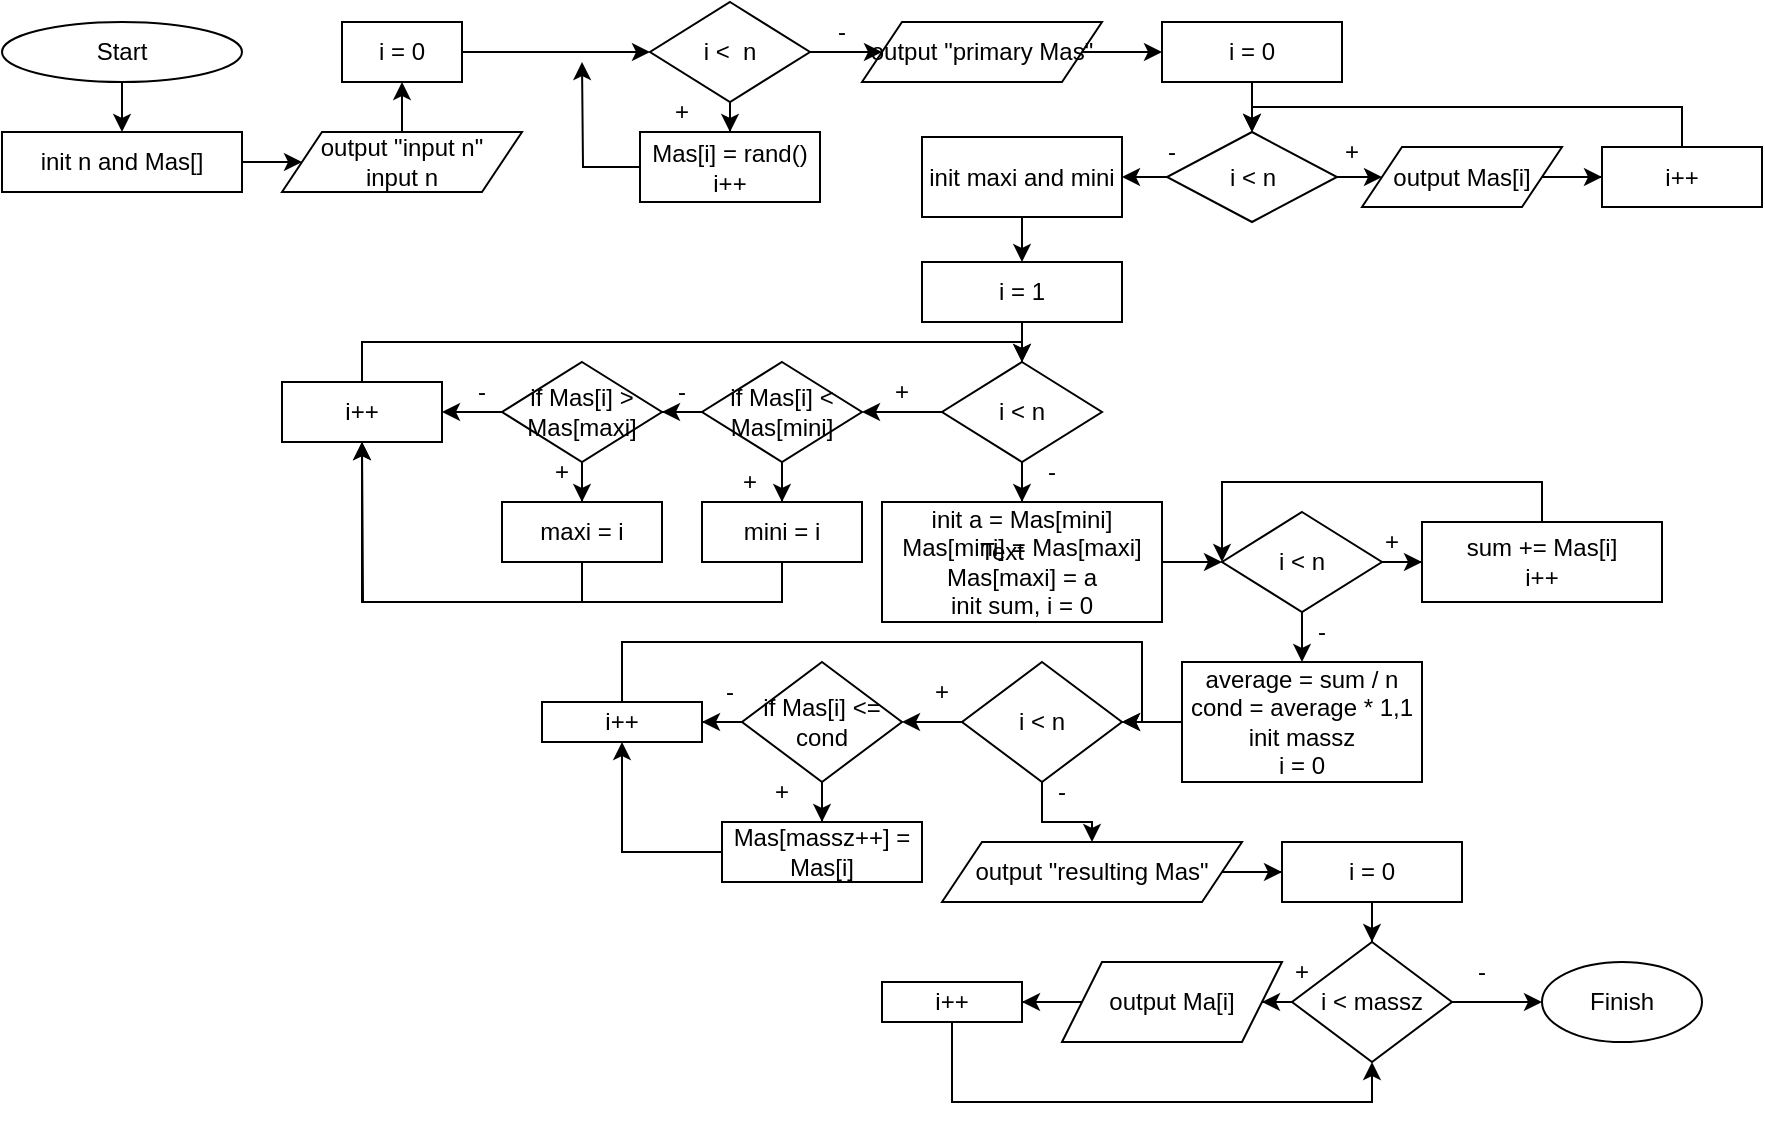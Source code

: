 <mxfile version="24.7.17">
  <diagram id="C5RBs43oDa-KdzZeNtuy" name="Page-1">
    <mxGraphModel dx="1008" dy="592" grid="1" gridSize="10" guides="1" tooltips="1" connect="1" arrows="1" fold="1" page="1" pageScale="1" pageWidth="827" pageHeight="1169" math="0" shadow="0">
      <root>
        <mxCell id="WIyWlLk6GJQsqaUBKTNV-0" />
        <mxCell id="WIyWlLk6GJQsqaUBKTNV-1" parent="WIyWlLk6GJQsqaUBKTNV-0" />
        <mxCell id="bXmoCgsXG05vqkLezJaW-2" value="" style="edgeStyle=orthogonalEdgeStyle;rounded=0;orthogonalLoop=1;jettySize=auto;html=1;" edge="1" parent="WIyWlLk6GJQsqaUBKTNV-1" source="bXmoCgsXG05vqkLezJaW-0" target="bXmoCgsXG05vqkLezJaW-1">
          <mxGeometry relative="1" as="geometry" />
        </mxCell>
        <mxCell id="bXmoCgsXG05vqkLezJaW-0" value="Start" style="ellipse;whiteSpace=wrap;html=1;" vertex="1" parent="WIyWlLk6GJQsqaUBKTNV-1">
          <mxGeometry x="10" y="10" width="120" height="30" as="geometry" />
        </mxCell>
        <mxCell id="bXmoCgsXG05vqkLezJaW-4" value="" style="edgeStyle=orthogonalEdgeStyle;rounded=0;orthogonalLoop=1;jettySize=auto;html=1;" edge="1" parent="WIyWlLk6GJQsqaUBKTNV-1" source="bXmoCgsXG05vqkLezJaW-1" target="bXmoCgsXG05vqkLezJaW-3">
          <mxGeometry relative="1" as="geometry" />
        </mxCell>
        <mxCell id="bXmoCgsXG05vqkLezJaW-1" value="init n and Mas[]" style="whiteSpace=wrap;html=1;" vertex="1" parent="WIyWlLk6GJQsqaUBKTNV-1">
          <mxGeometry x="10" y="65" width="120" height="30" as="geometry" />
        </mxCell>
        <mxCell id="bXmoCgsXG05vqkLezJaW-6" value="" style="edgeStyle=orthogonalEdgeStyle;rounded=0;orthogonalLoop=1;jettySize=auto;html=1;" edge="1" parent="WIyWlLk6GJQsqaUBKTNV-1" source="bXmoCgsXG05vqkLezJaW-3" target="bXmoCgsXG05vqkLezJaW-5">
          <mxGeometry relative="1" as="geometry" />
        </mxCell>
        <mxCell id="bXmoCgsXG05vqkLezJaW-3" value="output &quot;input n&lt;span style=&quot;background-color: initial;&quot;&gt;&quot;&lt;/span&gt;&lt;div&gt;&lt;span style=&quot;background-color: initial;&quot;&gt;input n&lt;/span&gt;&lt;/div&gt;" style="shape=parallelogram;perimeter=parallelogramPerimeter;whiteSpace=wrap;html=1;fixedSize=1;" vertex="1" parent="WIyWlLk6GJQsqaUBKTNV-1">
          <mxGeometry x="150" y="65" width="120" height="30" as="geometry" />
        </mxCell>
        <mxCell id="bXmoCgsXG05vqkLezJaW-10" value="" style="edgeStyle=orthogonalEdgeStyle;rounded=0;orthogonalLoop=1;jettySize=auto;html=1;" edge="1" parent="WIyWlLk6GJQsqaUBKTNV-1" source="bXmoCgsXG05vqkLezJaW-5" target="bXmoCgsXG05vqkLezJaW-9">
          <mxGeometry relative="1" as="geometry" />
        </mxCell>
        <mxCell id="bXmoCgsXG05vqkLezJaW-5" value="i = 0" style="whiteSpace=wrap;html=1;" vertex="1" parent="WIyWlLk6GJQsqaUBKTNV-1">
          <mxGeometry x="180" y="10" width="60" height="30" as="geometry" />
        </mxCell>
        <mxCell id="bXmoCgsXG05vqkLezJaW-12" value="" style="edgeStyle=orthogonalEdgeStyle;rounded=0;orthogonalLoop=1;jettySize=auto;html=1;" edge="1" parent="WIyWlLk6GJQsqaUBKTNV-1" source="bXmoCgsXG05vqkLezJaW-9" target="bXmoCgsXG05vqkLezJaW-11">
          <mxGeometry relative="1" as="geometry" />
        </mxCell>
        <mxCell id="bXmoCgsXG05vqkLezJaW-19" value="" style="edgeStyle=orthogonalEdgeStyle;rounded=0;orthogonalLoop=1;jettySize=auto;html=1;" edge="1" parent="WIyWlLk6GJQsqaUBKTNV-1" source="bXmoCgsXG05vqkLezJaW-9" target="bXmoCgsXG05vqkLezJaW-18">
          <mxGeometry relative="1" as="geometry" />
        </mxCell>
        <mxCell id="bXmoCgsXG05vqkLezJaW-9" value="i &amp;lt;&amp;nbsp; n" style="rhombus;whiteSpace=wrap;html=1;" vertex="1" parent="WIyWlLk6GJQsqaUBKTNV-1">
          <mxGeometry x="334" width="80" height="50" as="geometry" />
        </mxCell>
        <mxCell id="bXmoCgsXG05vqkLezJaW-15" style="edgeStyle=orthogonalEdgeStyle;rounded=0;orthogonalLoop=1;jettySize=auto;html=1;exitX=0;exitY=0.5;exitDx=0;exitDy=0;" edge="1" parent="WIyWlLk6GJQsqaUBKTNV-1" source="bXmoCgsXG05vqkLezJaW-11">
          <mxGeometry relative="1" as="geometry">
            <mxPoint x="300" y="30" as="targetPoint" />
          </mxGeometry>
        </mxCell>
        <mxCell id="bXmoCgsXG05vqkLezJaW-11" value="Mas[i] = rand()&lt;div&gt;i++&lt;/div&gt;" style="whiteSpace=wrap;html=1;" vertex="1" parent="WIyWlLk6GJQsqaUBKTNV-1">
          <mxGeometry x="329" y="65" width="90" height="35" as="geometry" />
        </mxCell>
        <mxCell id="bXmoCgsXG05vqkLezJaW-21" value="" style="edgeStyle=orthogonalEdgeStyle;rounded=0;orthogonalLoop=1;jettySize=auto;html=1;" edge="1" parent="WIyWlLk6GJQsqaUBKTNV-1" source="bXmoCgsXG05vqkLezJaW-18" target="bXmoCgsXG05vqkLezJaW-20">
          <mxGeometry relative="1" as="geometry" />
        </mxCell>
        <mxCell id="bXmoCgsXG05vqkLezJaW-18" value="output &quot;primary Mas&quot;" style="shape=parallelogram;perimeter=parallelogramPerimeter;whiteSpace=wrap;html=1;fixedSize=1;" vertex="1" parent="WIyWlLk6GJQsqaUBKTNV-1">
          <mxGeometry x="440" y="10" width="120" height="30" as="geometry" />
        </mxCell>
        <mxCell id="bXmoCgsXG05vqkLezJaW-23" value="" style="edgeStyle=orthogonalEdgeStyle;rounded=0;orthogonalLoop=1;jettySize=auto;html=1;" edge="1" parent="WIyWlLk6GJQsqaUBKTNV-1" source="bXmoCgsXG05vqkLezJaW-20" target="bXmoCgsXG05vqkLezJaW-22">
          <mxGeometry relative="1" as="geometry" />
        </mxCell>
        <mxCell id="bXmoCgsXG05vqkLezJaW-20" value="i = 0" style="whiteSpace=wrap;html=1;" vertex="1" parent="WIyWlLk6GJQsqaUBKTNV-1">
          <mxGeometry x="590" y="10" width="90" height="30" as="geometry" />
        </mxCell>
        <mxCell id="bXmoCgsXG05vqkLezJaW-25" value="" style="edgeStyle=orthogonalEdgeStyle;rounded=0;orthogonalLoop=1;jettySize=auto;html=1;" edge="1" parent="WIyWlLk6GJQsqaUBKTNV-1" source="bXmoCgsXG05vqkLezJaW-22" target="bXmoCgsXG05vqkLezJaW-24">
          <mxGeometry relative="1" as="geometry" />
        </mxCell>
        <mxCell id="bXmoCgsXG05vqkLezJaW-30" value="" style="edgeStyle=orthogonalEdgeStyle;rounded=0;orthogonalLoop=1;jettySize=auto;html=1;" edge="1" parent="WIyWlLk6GJQsqaUBKTNV-1" source="bXmoCgsXG05vqkLezJaW-22" target="bXmoCgsXG05vqkLezJaW-29">
          <mxGeometry relative="1" as="geometry" />
        </mxCell>
        <mxCell id="bXmoCgsXG05vqkLezJaW-22" value="i &amp;lt; n" style="rhombus;whiteSpace=wrap;html=1;" vertex="1" parent="WIyWlLk6GJQsqaUBKTNV-1">
          <mxGeometry x="592.5" y="65" width="85" height="45" as="geometry" />
        </mxCell>
        <mxCell id="bXmoCgsXG05vqkLezJaW-27" value="" style="edgeStyle=orthogonalEdgeStyle;rounded=0;orthogonalLoop=1;jettySize=auto;html=1;" edge="1" parent="WIyWlLk6GJQsqaUBKTNV-1" source="bXmoCgsXG05vqkLezJaW-24" target="bXmoCgsXG05vqkLezJaW-26">
          <mxGeometry relative="1" as="geometry" />
        </mxCell>
        <mxCell id="bXmoCgsXG05vqkLezJaW-24" value="output Mas[i]" style="shape=parallelogram;perimeter=parallelogramPerimeter;whiteSpace=wrap;html=1;fixedSize=1;" vertex="1" parent="WIyWlLk6GJQsqaUBKTNV-1">
          <mxGeometry x="690" y="72.5" width="100" height="30" as="geometry" />
        </mxCell>
        <mxCell id="bXmoCgsXG05vqkLezJaW-28" style="edgeStyle=orthogonalEdgeStyle;rounded=0;orthogonalLoop=1;jettySize=auto;html=1;exitX=0.5;exitY=0;exitDx=0;exitDy=0;entryX=0.5;entryY=0;entryDx=0;entryDy=0;" edge="1" parent="WIyWlLk6GJQsqaUBKTNV-1" source="bXmoCgsXG05vqkLezJaW-26" target="bXmoCgsXG05vqkLezJaW-22">
          <mxGeometry relative="1" as="geometry" />
        </mxCell>
        <mxCell id="bXmoCgsXG05vqkLezJaW-26" value="i++" style="whiteSpace=wrap;html=1;" vertex="1" parent="WIyWlLk6GJQsqaUBKTNV-1">
          <mxGeometry x="810" y="72.5" width="80" height="30" as="geometry" />
        </mxCell>
        <mxCell id="bXmoCgsXG05vqkLezJaW-32" value="" style="edgeStyle=orthogonalEdgeStyle;rounded=0;orthogonalLoop=1;jettySize=auto;html=1;" edge="1" parent="WIyWlLk6GJQsqaUBKTNV-1" source="bXmoCgsXG05vqkLezJaW-29" target="bXmoCgsXG05vqkLezJaW-31">
          <mxGeometry relative="1" as="geometry" />
        </mxCell>
        <mxCell id="bXmoCgsXG05vqkLezJaW-29" value="init maxi and mini" style="whiteSpace=wrap;html=1;" vertex="1" parent="WIyWlLk6GJQsqaUBKTNV-1">
          <mxGeometry x="470" y="67.5" width="100" height="40" as="geometry" />
        </mxCell>
        <mxCell id="bXmoCgsXG05vqkLezJaW-34" value="" style="edgeStyle=orthogonalEdgeStyle;rounded=0;orthogonalLoop=1;jettySize=auto;html=1;" edge="1" parent="WIyWlLk6GJQsqaUBKTNV-1" source="bXmoCgsXG05vqkLezJaW-31" target="bXmoCgsXG05vqkLezJaW-33">
          <mxGeometry relative="1" as="geometry" />
        </mxCell>
        <mxCell id="bXmoCgsXG05vqkLezJaW-31" value="i = 1" style="whiteSpace=wrap;html=1;" vertex="1" parent="WIyWlLk6GJQsqaUBKTNV-1">
          <mxGeometry x="470" y="130" width="100" height="30" as="geometry" />
        </mxCell>
        <mxCell id="bXmoCgsXG05vqkLezJaW-36" value="" style="edgeStyle=orthogonalEdgeStyle;rounded=0;orthogonalLoop=1;jettySize=auto;html=1;" edge="1" parent="WIyWlLk6GJQsqaUBKTNV-1" source="bXmoCgsXG05vqkLezJaW-33" target="bXmoCgsXG05vqkLezJaW-35">
          <mxGeometry relative="1" as="geometry" />
        </mxCell>
        <mxCell id="bXmoCgsXG05vqkLezJaW-49" value="" style="edgeStyle=orthogonalEdgeStyle;rounded=0;orthogonalLoop=1;jettySize=auto;html=1;" edge="1" parent="WIyWlLk6GJQsqaUBKTNV-1" source="bXmoCgsXG05vqkLezJaW-33" target="bXmoCgsXG05vqkLezJaW-48">
          <mxGeometry relative="1" as="geometry" />
        </mxCell>
        <mxCell id="bXmoCgsXG05vqkLezJaW-33" value="i &amp;lt; n" style="rhombus;whiteSpace=wrap;html=1;" vertex="1" parent="WIyWlLk6GJQsqaUBKTNV-1">
          <mxGeometry x="480" y="180" width="80" height="50" as="geometry" />
        </mxCell>
        <mxCell id="bXmoCgsXG05vqkLezJaW-38" value="" style="edgeStyle=orthogonalEdgeStyle;rounded=0;orthogonalLoop=1;jettySize=auto;html=1;" edge="1" parent="WIyWlLk6GJQsqaUBKTNV-1" source="bXmoCgsXG05vqkLezJaW-35" target="bXmoCgsXG05vqkLezJaW-37">
          <mxGeometry relative="1" as="geometry" />
        </mxCell>
        <mxCell id="bXmoCgsXG05vqkLezJaW-42" value="" style="edgeStyle=orthogonalEdgeStyle;rounded=0;orthogonalLoop=1;jettySize=auto;html=1;" edge="1" parent="WIyWlLk6GJQsqaUBKTNV-1" source="bXmoCgsXG05vqkLezJaW-35" target="bXmoCgsXG05vqkLezJaW-41">
          <mxGeometry relative="1" as="geometry" />
        </mxCell>
        <mxCell id="bXmoCgsXG05vqkLezJaW-35" value="if Mas[i] &amp;lt; Mas[mini]" style="rhombus;whiteSpace=wrap;html=1;" vertex="1" parent="WIyWlLk6GJQsqaUBKTNV-1">
          <mxGeometry x="360" y="180" width="80" height="50" as="geometry" />
        </mxCell>
        <mxCell id="bXmoCgsXG05vqkLezJaW-40" value="" style="edgeStyle=orthogonalEdgeStyle;rounded=0;orthogonalLoop=1;jettySize=auto;html=1;" edge="1" parent="WIyWlLk6GJQsqaUBKTNV-1" source="bXmoCgsXG05vqkLezJaW-37" target="bXmoCgsXG05vqkLezJaW-39">
          <mxGeometry relative="1" as="geometry" />
        </mxCell>
        <mxCell id="bXmoCgsXG05vqkLezJaW-44" value="" style="edgeStyle=orthogonalEdgeStyle;rounded=0;orthogonalLoop=1;jettySize=auto;html=1;" edge="1" parent="WIyWlLk6GJQsqaUBKTNV-1" source="bXmoCgsXG05vqkLezJaW-37" target="bXmoCgsXG05vqkLezJaW-43">
          <mxGeometry relative="1" as="geometry" />
        </mxCell>
        <mxCell id="bXmoCgsXG05vqkLezJaW-37" value="if Mas[i] &amp;gt; Mas[maxi]" style="rhombus;whiteSpace=wrap;html=1;" vertex="1" parent="WIyWlLk6GJQsqaUBKTNV-1">
          <mxGeometry x="260" y="180" width="80" height="50" as="geometry" />
        </mxCell>
        <mxCell id="bXmoCgsXG05vqkLezJaW-47" style="edgeStyle=orthogonalEdgeStyle;rounded=0;orthogonalLoop=1;jettySize=auto;html=1;exitX=0.5;exitY=0;exitDx=0;exitDy=0;entryX=0.5;entryY=0;entryDx=0;entryDy=0;" edge="1" parent="WIyWlLk6GJQsqaUBKTNV-1" source="bXmoCgsXG05vqkLezJaW-39" target="bXmoCgsXG05vqkLezJaW-33">
          <mxGeometry relative="1" as="geometry">
            <Array as="points">
              <mxPoint x="190" y="170" />
              <mxPoint x="520" y="170" />
            </Array>
          </mxGeometry>
        </mxCell>
        <mxCell id="bXmoCgsXG05vqkLezJaW-39" value="i++" style="whiteSpace=wrap;html=1;" vertex="1" parent="WIyWlLk6GJQsqaUBKTNV-1">
          <mxGeometry x="150" y="190" width="80" height="30" as="geometry" />
        </mxCell>
        <mxCell id="bXmoCgsXG05vqkLezJaW-45" style="edgeStyle=orthogonalEdgeStyle;rounded=0;orthogonalLoop=1;jettySize=auto;html=1;exitX=0.5;exitY=1;exitDx=0;exitDy=0;entryX=0.5;entryY=1;entryDx=0;entryDy=0;" edge="1" parent="WIyWlLk6GJQsqaUBKTNV-1" source="bXmoCgsXG05vqkLezJaW-41" target="bXmoCgsXG05vqkLezJaW-39">
          <mxGeometry relative="1" as="geometry" />
        </mxCell>
        <mxCell id="bXmoCgsXG05vqkLezJaW-41" value="mini = i" style="whiteSpace=wrap;html=1;" vertex="1" parent="WIyWlLk6GJQsqaUBKTNV-1">
          <mxGeometry x="360" y="250" width="80" height="30" as="geometry" />
        </mxCell>
        <mxCell id="bXmoCgsXG05vqkLezJaW-46" style="edgeStyle=orthogonalEdgeStyle;rounded=0;orthogonalLoop=1;jettySize=auto;html=1;exitX=0.5;exitY=1;exitDx=0;exitDy=0;" edge="1" parent="WIyWlLk6GJQsqaUBKTNV-1" source="bXmoCgsXG05vqkLezJaW-43">
          <mxGeometry relative="1" as="geometry">
            <mxPoint x="190" y="220" as="targetPoint" />
          </mxGeometry>
        </mxCell>
        <mxCell id="bXmoCgsXG05vqkLezJaW-43" value="maxi = i" style="whiteSpace=wrap;html=1;" vertex="1" parent="WIyWlLk6GJQsqaUBKTNV-1">
          <mxGeometry x="260" y="250" width="80" height="30" as="geometry" />
        </mxCell>
        <mxCell id="bXmoCgsXG05vqkLezJaW-51" value="" style="edgeStyle=orthogonalEdgeStyle;rounded=0;orthogonalLoop=1;jettySize=auto;html=1;" edge="1" parent="WIyWlLk6GJQsqaUBKTNV-1" source="bXmoCgsXG05vqkLezJaW-48" target="bXmoCgsXG05vqkLezJaW-50">
          <mxGeometry relative="1" as="geometry" />
        </mxCell>
        <mxCell id="bXmoCgsXG05vqkLezJaW-48" value="init a = Mas[mini]&lt;div&gt;Mas[mini] = Mas[maxi]&lt;/div&gt;&lt;div&gt;Mas[maxi] = a&lt;/div&gt;&lt;div&gt;init sum, i = 0&lt;/div&gt;" style="whiteSpace=wrap;html=1;" vertex="1" parent="WIyWlLk6GJQsqaUBKTNV-1">
          <mxGeometry x="450" y="250" width="140" height="60" as="geometry" />
        </mxCell>
        <mxCell id="bXmoCgsXG05vqkLezJaW-53" value="" style="edgeStyle=orthogonalEdgeStyle;rounded=0;orthogonalLoop=1;jettySize=auto;html=1;" edge="1" parent="WIyWlLk6GJQsqaUBKTNV-1" source="bXmoCgsXG05vqkLezJaW-50" target="bXmoCgsXG05vqkLezJaW-52">
          <mxGeometry relative="1" as="geometry" />
        </mxCell>
        <mxCell id="bXmoCgsXG05vqkLezJaW-56" value="" style="edgeStyle=orthogonalEdgeStyle;rounded=0;orthogonalLoop=1;jettySize=auto;html=1;" edge="1" parent="WIyWlLk6GJQsqaUBKTNV-1" source="bXmoCgsXG05vqkLezJaW-50" target="bXmoCgsXG05vqkLezJaW-55">
          <mxGeometry relative="1" as="geometry" />
        </mxCell>
        <mxCell id="bXmoCgsXG05vqkLezJaW-50" value="i &amp;lt; n" style="rhombus;whiteSpace=wrap;html=1;" vertex="1" parent="WIyWlLk6GJQsqaUBKTNV-1">
          <mxGeometry x="620" y="255" width="80" height="50" as="geometry" />
        </mxCell>
        <mxCell id="bXmoCgsXG05vqkLezJaW-54" style="edgeStyle=orthogonalEdgeStyle;rounded=0;orthogonalLoop=1;jettySize=auto;html=1;exitX=0.5;exitY=0;exitDx=0;exitDy=0;entryX=0;entryY=0.5;entryDx=0;entryDy=0;" edge="1" parent="WIyWlLk6GJQsqaUBKTNV-1" source="bXmoCgsXG05vqkLezJaW-52" target="bXmoCgsXG05vqkLezJaW-50">
          <mxGeometry relative="1" as="geometry">
            <Array as="points">
              <mxPoint x="780" y="240" />
              <mxPoint x="620" y="240" />
            </Array>
          </mxGeometry>
        </mxCell>
        <mxCell id="bXmoCgsXG05vqkLezJaW-52" value="sum += Mas[i]&lt;div&gt;i++&lt;/div&gt;" style="whiteSpace=wrap;html=1;" vertex="1" parent="WIyWlLk6GJQsqaUBKTNV-1">
          <mxGeometry x="720" y="260" width="120" height="40" as="geometry" />
        </mxCell>
        <mxCell id="bXmoCgsXG05vqkLezJaW-58" value="" style="edgeStyle=orthogonalEdgeStyle;rounded=0;orthogonalLoop=1;jettySize=auto;html=1;" edge="1" parent="WIyWlLk6GJQsqaUBKTNV-1" source="bXmoCgsXG05vqkLezJaW-55" target="bXmoCgsXG05vqkLezJaW-57">
          <mxGeometry relative="1" as="geometry" />
        </mxCell>
        <mxCell id="bXmoCgsXG05vqkLezJaW-55" value="average = sum / n&lt;div&gt;cond = average * 1,1&lt;/div&gt;&lt;div&gt;init massz&lt;/div&gt;&lt;div&gt;i = 0&lt;/div&gt;" style="whiteSpace=wrap;html=1;" vertex="1" parent="WIyWlLk6GJQsqaUBKTNV-1">
          <mxGeometry x="600" y="330" width="120" height="60" as="geometry" />
        </mxCell>
        <mxCell id="bXmoCgsXG05vqkLezJaW-60" value="" style="edgeStyle=orthogonalEdgeStyle;rounded=0;orthogonalLoop=1;jettySize=auto;html=1;" edge="1" parent="WIyWlLk6GJQsqaUBKTNV-1" source="bXmoCgsXG05vqkLezJaW-57" target="bXmoCgsXG05vqkLezJaW-59">
          <mxGeometry relative="1" as="geometry" />
        </mxCell>
        <mxCell id="bXmoCgsXG05vqkLezJaW-68" value="" style="edgeStyle=orthogonalEdgeStyle;rounded=0;orthogonalLoop=1;jettySize=auto;html=1;" edge="1" parent="WIyWlLk6GJQsqaUBKTNV-1" source="bXmoCgsXG05vqkLezJaW-57" target="bXmoCgsXG05vqkLezJaW-67">
          <mxGeometry relative="1" as="geometry" />
        </mxCell>
        <mxCell id="bXmoCgsXG05vqkLezJaW-57" value="i &amp;lt; n" style="rhombus;whiteSpace=wrap;html=1;" vertex="1" parent="WIyWlLk6GJQsqaUBKTNV-1">
          <mxGeometry x="490" y="330" width="80" height="60" as="geometry" />
        </mxCell>
        <mxCell id="bXmoCgsXG05vqkLezJaW-62" value="" style="edgeStyle=orthogonalEdgeStyle;rounded=0;orthogonalLoop=1;jettySize=auto;html=1;" edge="1" parent="WIyWlLk6GJQsqaUBKTNV-1" source="bXmoCgsXG05vqkLezJaW-59" target="bXmoCgsXG05vqkLezJaW-61">
          <mxGeometry relative="1" as="geometry" />
        </mxCell>
        <mxCell id="bXmoCgsXG05vqkLezJaW-64" value="" style="edgeStyle=orthogonalEdgeStyle;rounded=0;orthogonalLoop=1;jettySize=auto;html=1;" edge="1" parent="WIyWlLk6GJQsqaUBKTNV-1" source="bXmoCgsXG05vqkLezJaW-59" target="bXmoCgsXG05vqkLezJaW-63">
          <mxGeometry relative="1" as="geometry" />
        </mxCell>
        <mxCell id="bXmoCgsXG05vqkLezJaW-59" value="if Mas[i] &amp;lt;= cond" style="rhombus;whiteSpace=wrap;html=1;" vertex="1" parent="WIyWlLk6GJQsqaUBKTNV-1">
          <mxGeometry x="380" y="330" width="80" height="60" as="geometry" />
        </mxCell>
        <mxCell id="bXmoCgsXG05vqkLezJaW-65" style="edgeStyle=orthogonalEdgeStyle;rounded=0;orthogonalLoop=1;jettySize=auto;html=1;exitX=0;exitY=0.5;exitDx=0;exitDy=0;entryX=0.5;entryY=1;entryDx=0;entryDy=0;" edge="1" parent="WIyWlLk6GJQsqaUBKTNV-1" source="bXmoCgsXG05vqkLezJaW-61" target="bXmoCgsXG05vqkLezJaW-63">
          <mxGeometry relative="1" as="geometry" />
        </mxCell>
        <mxCell id="bXmoCgsXG05vqkLezJaW-61" value="Mas[massz++] = Mas[i]" style="whiteSpace=wrap;html=1;" vertex="1" parent="WIyWlLk6GJQsqaUBKTNV-1">
          <mxGeometry x="370" y="410" width="100" height="30" as="geometry" />
        </mxCell>
        <mxCell id="bXmoCgsXG05vqkLezJaW-66" style="edgeStyle=orthogonalEdgeStyle;rounded=0;orthogonalLoop=1;jettySize=auto;html=1;exitX=0.5;exitY=0;exitDx=0;exitDy=0;entryX=1;entryY=0.5;entryDx=0;entryDy=0;" edge="1" parent="WIyWlLk6GJQsqaUBKTNV-1" source="bXmoCgsXG05vqkLezJaW-63" target="bXmoCgsXG05vqkLezJaW-57">
          <mxGeometry relative="1" as="geometry">
            <Array as="points">
              <mxPoint x="320" y="320" />
              <mxPoint x="580" y="320" />
              <mxPoint x="580" y="360" />
            </Array>
          </mxGeometry>
        </mxCell>
        <mxCell id="bXmoCgsXG05vqkLezJaW-63" value="i++" style="whiteSpace=wrap;html=1;" vertex="1" parent="WIyWlLk6GJQsqaUBKTNV-1">
          <mxGeometry x="280" y="350" width="80" height="20" as="geometry" />
        </mxCell>
        <mxCell id="bXmoCgsXG05vqkLezJaW-70" value="" style="edgeStyle=orthogonalEdgeStyle;rounded=0;orthogonalLoop=1;jettySize=auto;html=1;" edge="1" parent="WIyWlLk6GJQsqaUBKTNV-1" source="bXmoCgsXG05vqkLezJaW-67" target="bXmoCgsXG05vqkLezJaW-69">
          <mxGeometry relative="1" as="geometry" />
        </mxCell>
        <mxCell id="bXmoCgsXG05vqkLezJaW-67" value="output &quot;resulting Mas&quot;" style="shape=parallelogram;perimeter=parallelogramPerimeter;whiteSpace=wrap;html=1;fixedSize=1;" vertex="1" parent="WIyWlLk6GJQsqaUBKTNV-1">
          <mxGeometry x="480" y="420" width="150" height="30" as="geometry" />
        </mxCell>
        <mxCell id="bXmoCgsXG05vqkLezJaW-72" value="" style="edgeStyle=orthogonalEdgeStyle;rounded=0;orthogonalLoop=1;jettySize=auto;html=1;" edge="1" parent="WIyWlLk6GJQsqaUBKTNV-1" source="bXmoCgsXG05vqkLezJaW-69" target="bXmoCgsXG05vqkLezJaW-71">
          <mxGeometry relative="1" as="geometry" />
        </mxCell>
        <mxCell id="bXmoCgsXG05vqkLezJaW-69" value="i = 0" style="whiteSpace=wrap;html=1;" vertex="1" parent="WIyWlLk6GJQsqaUBKTNV-1">
          <mxGeometry x="650" y="420" width="90" height="30" as="geometry" />
        </mxCell>
        <mxCell id="bXmoCgsXG05vqkLezJaW-74" value="" style="edgeStyle=orthogonalEdgeStyle;rounded=0;orthogonalLoop=1;jettySize=auto;html=1;" edge="1" parent="WIyWlLk6GJQsqaUBKTNV-1" source="bXmoCgsXG05vqkLezJaW-71" target="bXmoCgsXG05vqkLezJaW-73">
          <mxGeometry relative="1" as="geometry" />
        </mxCell>
        <mxCell id="bXmoCgsXG05vqkLezJaW-80" value="" style="edgeStyle=orthogonalEdgeStyle;rounded=0;orthogonalLoop=1;jettySize=auto;html=1;" edge="1" parent="WIyWlLk6GJQsqaUBKTNV-1" source="bXmoCgsXG05vqkLezJaW-71" target="bXmoCgsXG05vqkLezJaW-79">
          <mxGeometry relative="1" as="geometry" />
        </mxCell>
        <mxCell id="bXmoCgsXG05vqkLezJaW-71" value="i &amp;lt; massz" style="rhombus;whiteSpace=wrap;html=1;" vertex="1" parent="WIyWlLk6GJQsqaUBKTNV-1">
          <mxGeometry x="655" y="470" width="80" height="60" as="geometry" />
        </mxCell>
        <mxCell id="bXmoCgsXG05vqkLezJaW-76" value="" style="edgeStyle=orthogonalEdgeStyle;rounded=0;orthogonalLoop=1;jettySize=auto;html=1;" edge="1" parent="WIyWlLk6GJQsqaUBKTNV-1" source="bXmoCgsXG05vqkLezJaW-73" target="bXmoCgsXG05vqkLezJaW-75">
          <mxGeometry relative="1" as="geometry" />
        </mxCell>
        <mxCell id="bXmoCgsXG05vqkLezJaW-73" value="output Ma[i]" style="shape=parallelogram;perimeter=parallelogramPerimeter;whiteSpace=wrap;html=1;fixedSize=1;" vertex="1" parent="WIyWlLk6GJQsqaUBKTNV-1">
          <mxGeometry x="540" y="480" width="110" height="40" as="geometry" />
        </mxCell>
        <mxCell id="bXmoCgsXG05vqkLezJaW-78" style="edgeStyle=orthogonalEdgeStyle;rounded=0;orthogonalLoop=1;jettySize=auto;html=1;exitX=0.5;exitY=1;exitDx=0;exitDy=0;entryX=0.5;entryY=1;entryDx=0;entryDy=0;" edge="1" parent="WIyWlLk6GJQsqaUBKTNV-1" source="bXmoCgsXG05vqkLezJaW-75" target="bXmoCgsXG05vqkLezJaW-71">
          <mxGeometry relative="1" as="geometry">
            <Array as="points">
              <mxPoint x="485" y="550" />
              <mxPoint x="695" y="550" />
            </Array>
          </mxGeometry>
        </mxCell>
        <mxCell id="bXmoCgsXG05vqkLezJaW-75" value="i++" style="whiteSpace=wrap;html=1;" vertex="1" parent="WIyWlLk6GJQsqaUBKTNV-1">
          <mxGeometry x="450" y="490" width="70" height="20" as="geometry" />
        </mxCell>
        <mxCell id="bXmoCgsXG05vqkLezJaW-79" value="Finish" style="ellipse;whiteSpace=wrap;html=1;" vertex="1" parent="WIyWlLk6GJQsqaUBKTNV-1">
          <mxGeometry x="780" y="480" width="80" height="40" as="geometry" />
        </mxCell>
        <mxCell id="bXmoCgsXG05vqkLezJaW-81" value="+" style="text;html=1;align=center;verticalAlign=middle;whiteSpace=wrap;rounded=0;" vertex="1" parent="WIyWlLk6GJQsqaUBKTNV-1">
          <mxGeometry x="320" y="40" width="60" height="30" as="geometry" />
        </mxCell>
        <mxCell id="bXmoCgsXG05vqkLezJaW-82" value="+" style="text;html=1;align=center;verticalAlign=middle;whiteSpace=wrap;rounded=0;" vertex="1" parent="WIyWlLk6GJQsqaUBKTNV-1">
          <mxGeometry x="655" y="60" width="60" height="30" as="geometry" />
        </mxCell>
        <mxCell id="bXmoCgsXG05vqkLezJaW-83" value="+" style="text;html=1;align=center;verticalAlign=middle;whiteSpace=wrap;rounded=0;" vertex="1" parent="WIyWlLk6GJQsqaUBKTNV-1">
          <mxGeometry x="430" y="180" width="60" height="30" as="geometry" />
        </mxCell>
        <mxCell id="bXmoCgsXG05vqkLezJaW-84" value="+" style="text;html=1;align=center;verticalAlign=middle;whiteSpace=wrap;rounded=0;" vertex="1" parent="WIyWlLk6GJQsqaUBKTNV-1">
          <mxGeometry x="354" y="225" width="60" height="30" as="geometry" />
        </mxCell>
        <mxCell id="bXmoCgsXG05vqkLezJaW-85" value="+" style="text;html=1;align=center;verticalAlign=middle;whiteSpace=wrap;rounded=0;" vertex="1" parent="WIyWlLk6GJQsqaUBKTNV-1">
          <mxGeometry x="260" y="220" width="60" height="30" as="geometry" />
        </mxCell>
        <mxCell id="bXmoCgsXG05vqkLezJaW-86" value="+" style="text;html=1;align=center;verticalAlign=middle;whiteSpace=wrap;rounded=0;" vertex="1" parent="WIyWlLk6GJQsqaUBKTNV-1">
          <mxGeometry x="675" y="255" width="60" height="30" as="geometry" />
        </mxCell>
        <mxCell id="bXmoCgsXG05vqkLezJaW-87" value="+" style="text;html=1;align=center;verticalAlign=middle;whiteSpace=wrap;rounded=0;" vertex="1" parent="WIyWlLk6GJQsqaUBKTNV-1">
          <mxGeometry x="450" y="330" width="60" height="30" as="geometry" />
        </mxCell>
        <mxCell id="bXmoCgsXG05vqkLezJaW-88" value="+" style="text;html=1;align=center;verticalAlign=middle;whiteSpace=wrap;rounded=0;" vertex="1" parent="WIyWlLk6GJQsqaUBKTNV-1">
          <mxGeometry x="370" y="380" width="60" height="30" as="geometry" />
        </mxCell>
        <mxCell id="bXmoCgsXG05vqkLezJaW-89" value="+" style="text;html=1;align=center;verticalAlign=middle;whiteSpace=wrap;rounded=0;" vertex="1" parent="WIyWlLk6GJQsqaUBKTNV-1">
          <mxGeometry x="630" y="470" width="60" height="30" as="geometry" />
        </mxCell>
        <mxCell id="bXmoCgsXG05vqkLezJaW-90" value="Text" style="text;html=1;align=center;verticalAlign=middle;whiteSpace=wrap;rounded=0;" vertex="1" parent="WIyWlLk6GJQsqaUBKTNV-1">
          <mxGeometry x="480" y="260" width="60" height="30" as="geometry" />
        </mxCell>
        <mxCell id="bXmoCgsXG05vqkLezJaW-92" value="-" style="text;html=1;align=center;verticalAlign=middle;whiteSpace=wrap;rounded=0;" vertex="1" parent="WIyWlLk6GJQsqaUBKTNV-1">
          <mxGeometry x="400" width="60" height="30" as="geometry" />
        </mxCell>
        <mxCell id="bXmoCgsXG05vqkLezJaW-93" value="-" style="text;html=1;align=center;verticalAlign=middle;whiteSpace=wrap;rounded=0;" vertex="1" parent="WIyWlLk6GJQsqaUBKTNV-1">
          <mxGeometry x="565" y="60" width="60" height="30" as="geometry" />
        </mxCell>
        <mxCell id="bXmoCgsXG05vqkLezJaW-94" value="-" style="text;html=1;align=center;verticalAlign=middle;whiteSpace=wrap;rounded=0;" vertex="1" parent="WIyWlLk6GJQsqaUBKTNV-1">
          <mxGeometry x="505" y="220" width="60" height="30" as="geometry" />
        </mxCell>
        <mxCell id="bXmoCgsXG05vqkLezJaW-95" value="-" style="text;html=1;align=center;verticalAlign=middle;whiteSpace=wrap;rounded=0;" vertex="1" parent="WIyWlLk6GJQsqaUBKTNV-1">
          <mxGeometry x="320" y="180" width="60" height="30" as="geometry" />
        </mxCell>
        <mxCell id="bXmoCgsXG05vqkLezJaW-96" value="-" style="text;html=1;align=center;verticalAlign=middle;whiteSpace=wrap;rounded=0;" vertex="1" parent="WIyWlLk6GJQsqaUBKTNV-1">
          <mxGeometry x="220" y="180" width="60" height="30" as="geometry" />
        </mxCell>
        <mxCell id="bXmoCgsXG05vqkLezJaW-97" value="-" style="text;html=1;align=center;verticalAlign=middle;whiteSpace=wrap;rounded=0;" vertex="1" parent="WIyWlLk6GJQsqaUBKTNV-1">
          <mxGeometry x="640" y="300" width="60" height="30" as="geometry" />
        </mxCell>
        <mxCell id="bXmoCgsXG05vqkLezJaW-98" value="-" style="text;html=1;align=center;verticalAlign=middle;whiteSpace=wrap;rounded=0;" vertex="1" parent="WIyWlLk6GJQsqaUBKTNV-1">
          <mxGeometry x="344" y="330" width="60" height="30" as="geometry" />
        </mxCell>
        <mxCell id="bXmoCgsXG05vqkLezJaW-99" value="-" style="text;html=1;align=center;verticalAlign=middle;whiteSpace=wrap;rounded=0;" vertex="1" parent="WIyWlLk6GJQsqaUBKTNV-1">
          <mxGeometry x="510" y="380" width="60" height="30" as="geometry" />
        </mxCell>
        <mxCell id="bXmoCgsXG05vqkLezJaW-100" value="-" style="text;html=1;align=center;verticalAlign=middle;whiteSpace=wrap;rounded=0;" vertex="1" parent="WIyWlLk6GJQsqaUBKTNV-1">
          <mxGeometry x="720" y="470" width="60" height="30" as="geometry" />
        </mxCell>
      </root>
    </mxGraphModel>
  </diagram>
</mxfile>
